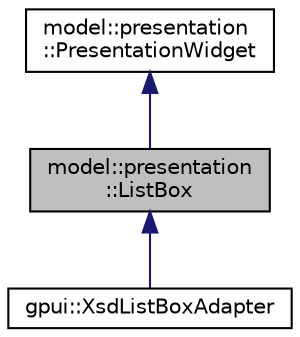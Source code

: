 digraph "model::presentation::ListBox"
{
 // LATEX_PDF_SIZE
  edge [fontname="Helvetica",fontsize="10",labelfontname="Helvetica",labelfontsize="10"];
  node [fontname="Helvetica",fontsize="10",shape=record];
  Node1 [label="model::presentation\l::ListBox",height=0.2,width=0.4,color="black", fillcolor="grey75", style="filled", fontcolor="black",tooltip="The ListBox class represents a listbox display element."];
  Node2 -> Node1 [dir="back",color="midnightblue",fontsize="10",style="solid",fontname="Helvetica"];
  Node2 [label="model::presentation\l::PresentationWidget",height=0.2,width=0.4,color="black", fillcolor="white", style="filled",URL="$classmodel_1_1presentation_1_1_presentation_widget.html",tooltip="The PresentationWidget class base class for all widgets supported by ADMX/ADML format."];
  Node1 -> Node3 [dir="back",color="midnightblue",fontsize="10",style="solid",fontname="Helvetica"];
  Node3 [label="gpui::XsdListBoxAdapter",height=0.2,width=0.4,color="black", fillcolor="white", style="filled",URL="$classgpui_1_1_xsd_list_box_adapter.html",tooltip=" "];
}
